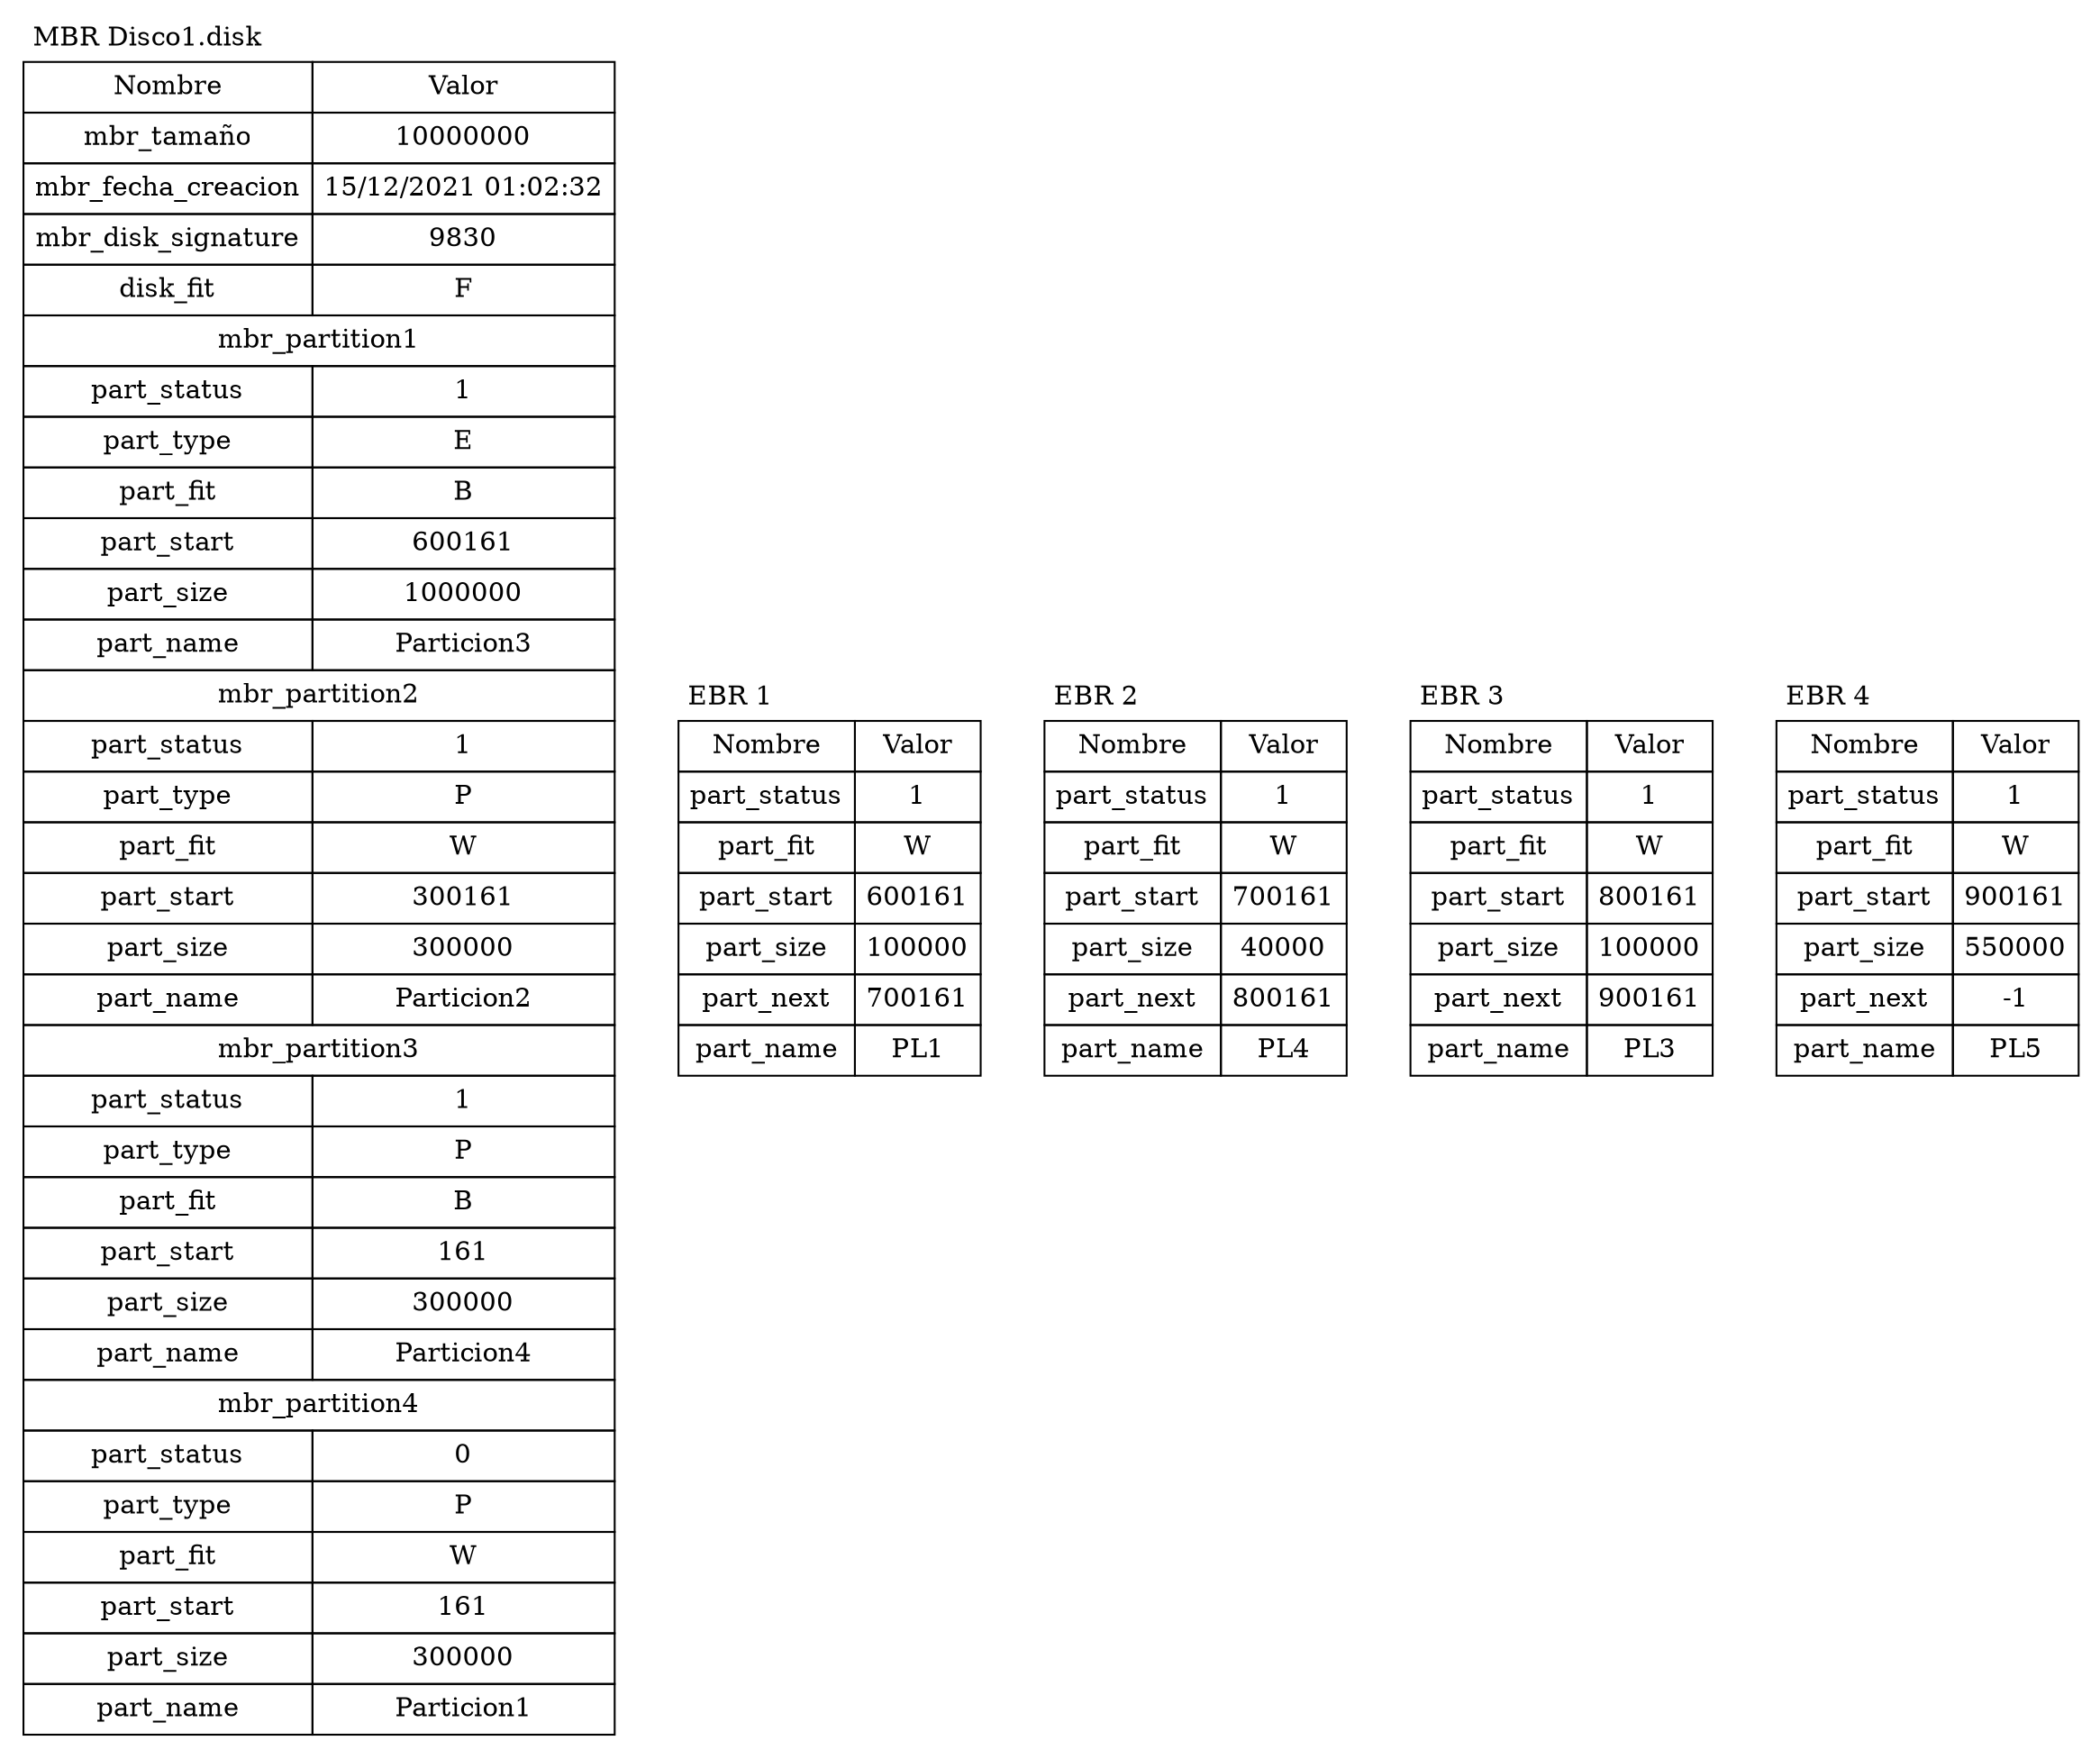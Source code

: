digraph G{
"Disco1.disk"[ shape=plaintext label=<
<table cellpadding="5" cellspacing="0" border="0">
<tr><td colspan="2" align="left">MBR Disco1.disk</td></tr>
<tr><td border="1">Nombre</td>
<td border="1">Valor</td></tr>
<tr><td border="1">mbr_tamaño</td><td border="1">10000000</td></tr>
<tr><td border="1">mbr_fecha_creacion</td>
<td border="1">15/12/2021 01:02:32</td></tr>
<tr><td border="1">mbr_disk_signature</td>
<td border="1">9830</td></tr>
<tr><td border="1">disk_fit</td>
<td border="1">F</td></tr>
<tr><td border="1" colspan="2">mbr_partition1</td></tr>
<tr><td border="1">part_status</td><td border="1">1</td></tr>
<tr><td border="1">part_type</td><td border="1">E</td></tr>
<tr><td border="1">part_fit</td><td border="1">B</td></tr>
<tr><td border="1">part_start</td><td border="1">600161</td></tr>
<tr><td border="1">part_size</td><td border="1">1000000</td></tr>
<tr><td border="1">part_name</td><td border="1">Particion3</td></tr>
<tr><td border="1" colspan="2">mbr_partition2</td></tr>
<tr><td border="1">part_status</td><td border="1">1</td></tr>
<tr><td border="1">part_type</td><td border="1">P</td></tr>
<tr><td border="1">part_fit</td><td border="1">W</td></tr>
<tr><td border="1">part_start</td><td border="1">300161</td></tr>
<tr><td border="1">part_size</td><td border="1">300000</td></tr>
<tr><td border="1">part_name</td><td border="1">Particion2</td></tr>
<tr><td border="1" colspan="2">mbr_partition3</td></tr>
<tr><td border="1">part_status</td><td border="1">1</td></tr>
<tr><td border="1">part_type</td><td border="1">P</td></tr>
<tr><td border="1">part_fit</td><td border="1">B</td></tr>
<tr><td border="1">part_start</td><td border="1">161</td></tr>
<tr><td border="1">part_size</td><td border="1">300000</td></tr>
<tr><td border="1">part_name</td><td border="1">Particion4</td></tr>
<tr><td border="1" colspan="2">mbr_partition4</td></tr>
<tr><td border="1">part_status</td><td border="1">0</td></tr>
<tr><td border="1">part_type</td><td border="1">P</td></tr>
<tr><td border="1">part_fit</td><td border="1">W</td></tr>
<tr><td border="1">part_start</td><td border="1">161</td></tr>
<tr><td border="1">part_size</td><td border="1">300000</td></tr>
<tr><td border="1">part_name</td><td border="1">Particion1</td></tr>
</table>>]
PL1[ shape=plaintext label=<
<table cellpadding="5" cellspacing="0" border="0">
<tr><td colspan="2" align="left">EBR 1</td></tr>
<tr><td border="1">Nombre</td><td border="1">Valor</td></tr>
<tr><td border="1">part_status</td><td border="1">1</td></tr>
<tr><td border="1">part_fit</td><td border="1">W</td></tr>
<tr><td border="1">part_start</td><td border="1">600161</td></tr>
<tr><td border="1">part_size</td><td border="1">100000</td></tr>
<tr><td border="1">part_next</td><td border="1">700161</td></tr>
<tr><td border="1">part_name</td><td border="1">PL1</td></tr>
</table>>]
PL4[ shape=plaintext label=<
<table cellpadding="5" cellspacing="0" border="0">
<tr><td colspan="2" align="left">EBR 2</td></tr>
<tr><td border="1">Nombre</td><td border="1">Valor</td></tr>
<tr><td border="1">part_status</td><td border="1">1</td></tr>
<tr><td border="1">part_fit</td><td border="1">W</td></tr>
<tr><td border="1">part_start</td><td border="1">700161</td></tr>
<tr><td border="1">part_size</td><td border="1">40000</td></tr>
<tr><td border="1">part_next</td><td border="1">800161</td></tr>
<tr><td border="1">part_name</td><td border="1">PL4</td></tr>
</table>>]
PL3[ shape=plaintext label=<
<table cellpadding="5" cellspacing="0" border="0">
<tr><td colspan="2" align="left">EBR 3</td></tr>
<tr><td border="1">Nombre</td><td border="1">Valor</td></tr>
<tr><td border="1">part_status</td><td border="1">1</td></tr>
<tr><td border="1">part_fit</td><td border="1">W</td></tr>
<tr><td border="1">part_start</td><td border="1">800161</td></tr>
<tr><td border="1">part_size</td><td border="1">100000</td></tr>
<tr><td border="1">part_next</td><td border="1">900161</td></tr>
<tr><td border="1">part_name</td><td border="1">PL3</td></tr>
</table>>]
PL5[ shape=plaintext label=<
<table cellpadding="5" cellspacing="0" border="0">
<tr><td colspan="2" align="left">EBR 4</td></tr>
<tr><td border="1">Nombre</td><td border="1">Valor</td></tr>
<tr><td border="1">part_status</td><td border="1">1</td></tr>
<tr><td border="1">part_fit</td><td border="1">W</td></tr>
<tr><td border="1">part_start</td><td border="1">900161</td></tr>
<tr><td border="1">part_size</td><td border="1">550000</td></tr>
<tr><td border="1">part_next</td><td border="1">-1</td></tr>
<tr><td border="1">part_name</td><td border="1">PL5</td></tr>
</table>>]
}